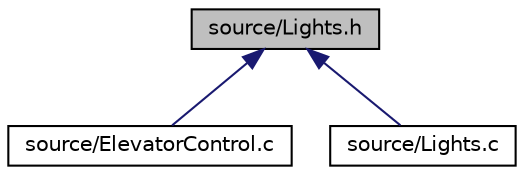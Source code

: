 digraph "source/Lights.h"
{
 // LATEX_PDF_SIZE
  edge [fontname="Helvetica",fontsize="10",labelfontname="Helvetica",labelfontsize="10"];
  node [fontname="Helvetica",fontsize="10",shape=record];
  Node1 [label="source/Lights.h",height=0.2,width=0.4,color="black", fillcolor="grey75", style="filled", fontcolor="black",tooltip="Module for updating elevator lights."];
  Node1 -> Node2 [dir="back",color="midnightblue",fontsize="10",style="solid",fontname="Helvetica"];
  Node2 [label="source/ElevatorControl.c",height=0.2,width=0.4,color="black", fillcolor="white", style="filled",URL="$ElevatorControl_8c_source.html",tooltip=" "];
  Node1 -> Node3 [dir="back",color="midnightblue",fontsize="10",style="solid",fontname="Helvetica"];
  Node3 [label="source/Lights.c",height=0.2,width=0.4,color="black", fillcolor="white", style="filled",URL="$Lights_8c_source.html",tooltip=" "];
}
